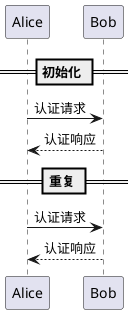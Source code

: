 @startuml

' 你可以通过使用==关键词来将你的图表分割成多个逻辑步骤。

== 初始化 ==

Alice -> Bob: 认证请求
Bob --> Alice: 认证响应

== 重复 ==

Alice -> Bob: 认证请求
Alice <-- Bob: 认证响应

@enduml